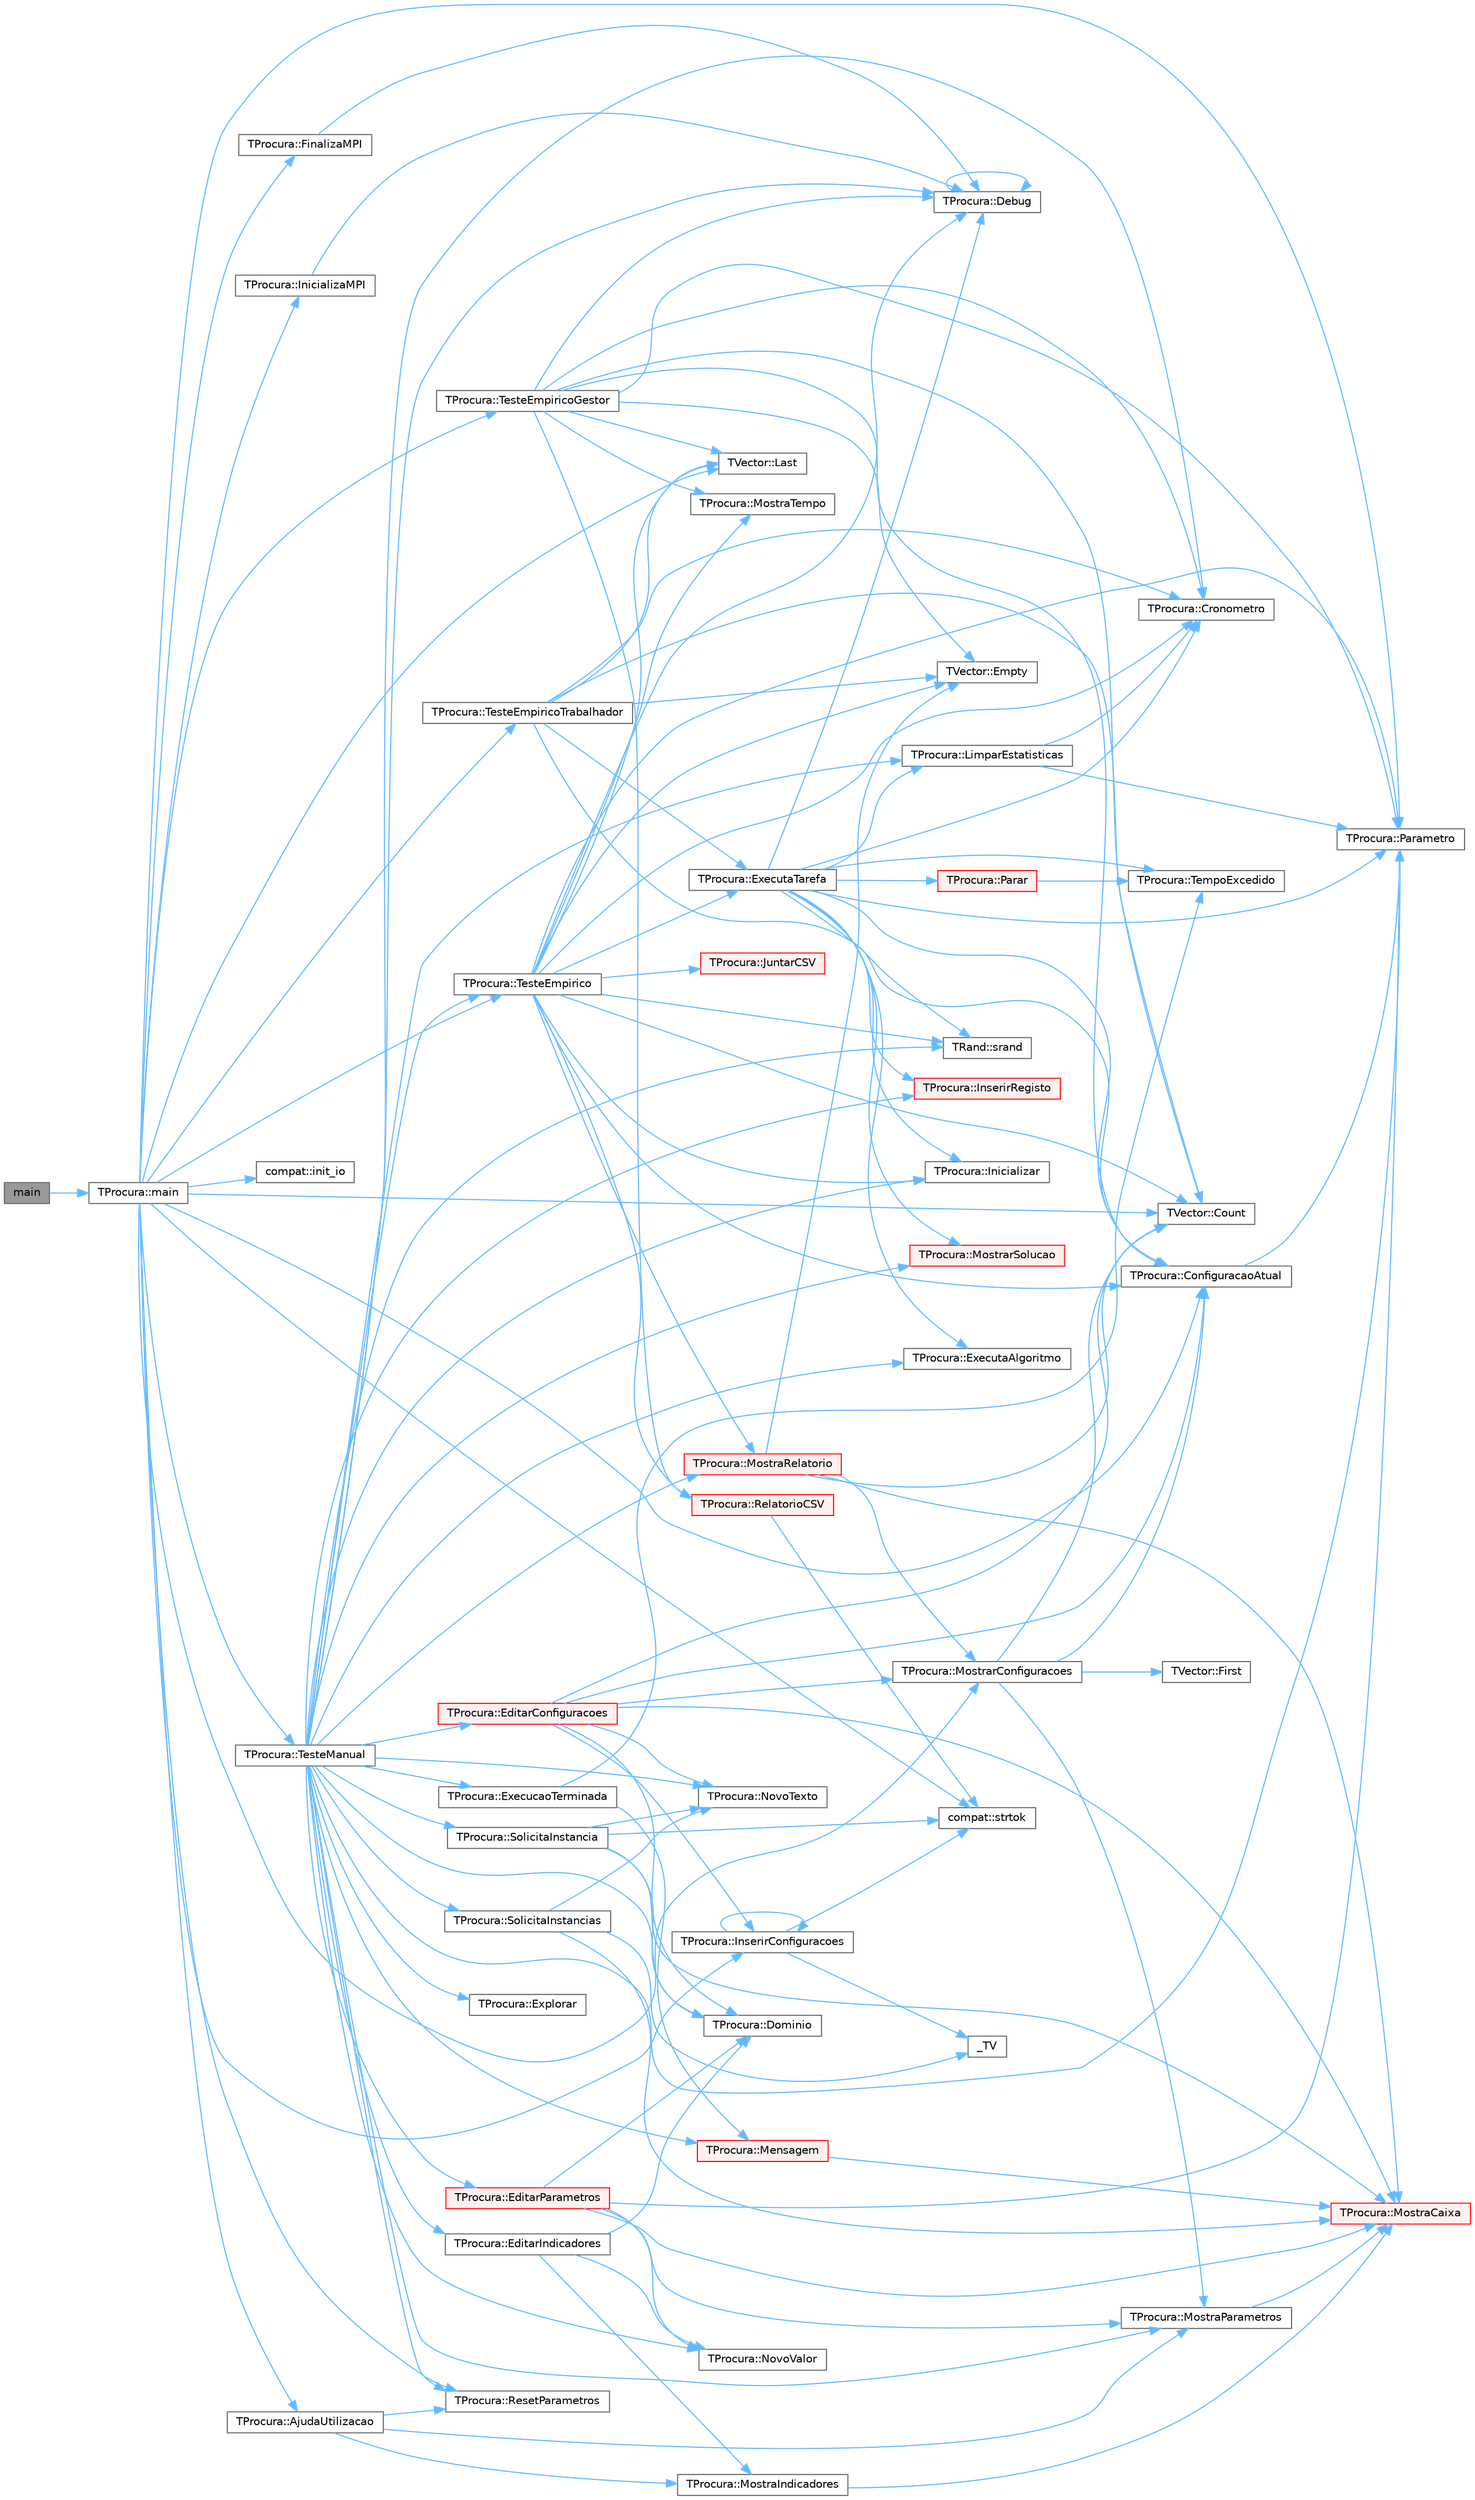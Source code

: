 digraph "main"
{
 // LATEX_PDF_SIZE
  bgcolor="transparent";
  edge [fontname=Helvetica,fontsize=10,labelfontname=Helvetica,labelfontsize=10];
  node [fontname=Helvetica,fontsize=10,shape=box,height=0.2,width=0.4];
  rankdir="LR";
  Node1 [id="Node000001",label="main",height=0.2,width=0.4,color="gray40", fillcolor="grey60", style="filled", fontcolor="black",tooltip=" "];
  Node1 -> Node2 [id="edge1_Node000001_Node000002",color="steelblue1",style="solid",tooltip=" "];
  Node2 [id="Node000002",label="TProcura::main",height=0.2,width=0.4,color="grey40", fillcolor="white", style="filled",URL="$classTProcura.html#aad1499e49cf6757569aeabd9c3fb2a8c",tooltip="Inicializa a interação com o utilizador."];
  Node2 -> Node3 [id="edge2_Node000002_Node000003",color="steelblue1",style="solid",tooltip=" "];
  Node3 [id="Node000003",label="TProcura::AjudaUtilizacao",height=0.2,width=0.4,color="grey40", fillcolor="white", style="filled",URL="$classTProcura.html#adc4d653fe0feb6033083adc5d19e7fb5",tooltip="Mostra ajuda de utilização do programa."];
  Node3 -> Node4 [id="edge3_Node000003_Node000004",color="steelblue1",style="solid",tooltip=" "];
  Node4 [id="Node000004",label="TProcura::MostraIndicadores",height=0.2,width=0.4,color="grey40", fillcolor="white", style="filled",URL="$classTProcura.html#a99f5cf1c59ce543a58d802a1ac907299",tooltip="Mostra os indicadores definidos."];
  Node4 -> Node5 [id="edge4_Node000004_Node000005",color="steelblue1",style="solid",tooltip=" "];
  Node5 [id="Node000005",label="TProcura::MostraCaixa",height=0.2,width=0.4,color="red", fillcolor="#FFF0F0", style="filled",URL="$classTProcura.html#afa633176f014aeed4be467dbd50060c2",tooltip=" "];
  Node3 -> Node7 [id="edge5_Node000003_Node000007",color="steelblue1",style="solid",tooltip=" "];
  Node7 [id="Node000007",label="TProcura::MostraParametros",height=0.2,width=0.4,color="grey40", fillcolor="white", style="filled",URL="$classTProcura.html#ae7fa07f03b8e5a201e35023ba7724b82",tooltip="Mostra os parâmetros atuais."];
  Node7 -> Node5 [id="edge6_Node000007_Node000005",color="steelblue1",style="solid",tooltip=" "];
  Node3 -> Node8 [id="edge7_Node000003_Node000008",color="steelblue1",style="solid",tooltip=" "];
  Node8 [id="Node000008",label="TProcura::ResetParametros",height=0.2,width=0.4,color="grey40", fillcolor="white", style="filled",URL="$classTProcura.html#a6b870a79b10bf2523bdb37c4b06bb871",tooltip="Inicializa os parametros, indicadores e instâncias."];
  Node2 -> Node9 [id="edge8_Node000002_Node000009",color="steelblue1",style="solid",tooltip=" "];
  Node9 [id="Node000009",label="TProcura::ConfiguracaoAtual",height=0.2,width=0.4,color="grey40", fillcolor="white", style="filled",URL="$classTProcura.html#ac1d9f06b12765a02290050af15463186",tooltip="Grava ou lê a configuração atual."];
  Node9 -> Node10 [id="edge9_Node000009_Node000010",color="steelblue1",style="solid",tooltip=" "];
  Node10 [id="Node000010",label="TProcura::Parametro",height=0.2,width=0.4,color="grey40", fillcolor="white", style="filled",URL="$classTProcura.html#a0e9e692f29af8a5d5279a8647c800437",tooltip=" "];
  Node2 -> Node11 [id="edge10_Node000002_Node000011",color="steelblue1",style="solid",tooltip=" "];
  Node11 [id="Node000011",label="TVector::Count",height=0.2,width=0.4,color="grey40", fillcolor="white", style="filled",URL="$classTVector.html#ac3c744d84543ca6e32859eb7dfccfeef",tooltip=" "];
  Node2 -> Node12 [id="edge11_Node000002_Node000012",color="steelblue1",style="solid",tooltip=" "];
  Node12 [id="Node000012",label="TProcura::FinalizaMPI",height=0.2,width=0.4,color="grey40", fillcolor="white", style="filled",URL="$classTProcura.html#a5f946d1f7a89ca3c50fbb80477966607",tooltip="Finaliza o ambiente MPI, se aplicável."];
  Node12 -> Node13 [id="edge12_Node000012_Node000013",color="steelblue1",style="solid",tooltip=" "];
  Node13 [id="Node000013",label="TProcura::Debug",height=0.2,width=0.4,color="grey40", fillcolor="white", style="filled",URL="$classTProcura.html#a0c5676c1b54ab6bdc1045b98aeafe456",tooltip="Mostra o estado no ecrã, para debug."];
  Node13 -> Node13 [id="edge13_Node000013_Node000013",color="steelblue1",style="solid",tooltip=" "];
  Node2 -> Node14 [id="edge14_Node000002_Node000014",color="steelblue1",style="solid",tooltip=" "];
  Node14 [id="Node000014",label="TProcura::InicializaMPI",height=0.2,width=0.4,color="grey40", fillcolor="white", style="filled",URL="$classTProcura.html#a99028e43382ddefb3660942deb95608d",tooltip="Inicializa o ambiente MPI, se aplicável."];
  Node14 -> Node13 [id="edge15_Node000014_Node000013",color="steelblue1",style="solid",tooltip=" "];
  Node2 -> Node15 [id="edge16_Node000002_Node000015",color="steelblue1",style="solid",tooltip=" "];
  Node15 [id="Node000015",label="compat::init_io",height=0.2,width=0.4,color="grey40", fillcolor="white", style="filled",URL="$namespacecompat.html#a4458d9a13083e2a6ae1b6c659c4043cc",tooltip=" "];
  Node2 -> Node16 [id="edge17_Node000002_Node000016",color="steelblue1",style="solid",tooltip=" "];
  Node16 [id="Node000016",label="TProcura::InserirConfiguracoes",height=0.2,width=0.4,color="grey40", fillcolor="white", style="filled",URL="$classTProcura.html#a662c7ff8ba62bb5745a7ee0ec92eea13",tooltip="Insere configurações a partir de uma string."];
  Node16 -> Node17 [id="edge18_Node000016_Node000017",color="steelblue1",style="solid",tooltip=" "];
  Node17 [id="Node000017",label="_TV",height=0.2,width=0.4,color="grey40", fillcolor="white", style="filled",URL="$TVector_8h.html#a442726d787e600d83bb1f358840dcb3a",tooltip=" "];
  Node16 -> Node16 [id="edge19_Node000016_Node000016",color="steelblue1",style="solid",tooltip=" "];
  Node16 -> Node18 [id="edge20_Node000016_Node000018",color="steelblue1",style="solid",tooltip=" "];
  Node18 [id="Node000018",label="compat::strtok",height=0.2,width=0.4,color="grey40", fillcolor="white", style="filled",URL="$namespacecompat.html#a342aea1a38c4383aedcc7fea5e68048a",tooltip=" "];
  Node2 -> Node19 [id="edge21_Node000002_Node000019",color="steelblue1",style="solid",tooltip=" "];
  Node19 [id="Node000019",label="TVector::Last",height=0.2,width=0.4,color="grey40", fillcolor="white", style="filled",URL="$classTVector.html#aa304d639c79ef2842f9951846c6292e3",tooltip=" "];
  Node2 -> Node20 [id="edge22_Node000002_Node000020",color="steelblue1",style="solid",tooltip=" "];
  Node20 [id="Node000020",label="TProcura::MostrarConfiguracoes",height=0.2,width=0.4,color="grey40", fillcolor="white", style="filled",URL="$classTProcura.html#a3332047124784be2fc7af575a5f7f8b5",tooltip="Mostra as configurações disponíveis."];
  Node20 -> Node9 [id="edge23_Node000020_Node000009",color="steelblue1",style="solid",tooltip=" "];
  Node20 -> Node11 [id="edge24_Node000020_Node000011",color="steelblue1",style="solid",tooltip=" "];
  Node20 -> Node21 [id="edge25_Node000020_Node000021",color="steelblue1",style="solid",tooltip=" "];
  Node21 [id="Node000021",label="TVector::First",height=0.2,width=0.4,color="grey40", fillcolor="white", style="filled",URL="$classTVector.html#a05f29646493d42f3c77081b6031d70e5",tooltip=" "];
  Node20 -> Node7 [id="edge26_Node000020_Node000007",color="steelblue1",style="solid",tooltip=" "];
  Node2 -> Node10 [id="edge27_Node000002_Node000010",color="steelblue1",style="solid",tooltip=" "];
  Node2 -> Node8 [id="edge28_Node000002_Node000008",color="steelblue1",style="solid",tooltip=" "];
  Node2 -> Node18 [id="edge29_Node000002_Node000018",color="steelblue1",style="solid",tooltip=" "];
  Node2 -> Node22 [id="edge30_Node000002_Node000022",color="steelblue1",style="solid",tooltip=" "];
  Node22 [id="Node000022",label="TProcura::TesteEmpirico",height=0.2,width=0.4,color="grey40", fillcolor="white", style="filled",URL="$classTProcura.html#ae98922e2f7f8bb6e487af0a1e4f84336",tooltip="Executa testes empíricos, em todas as configurações guardadas, nas instâncias selecionadas."];
  Node22 -> Node9 [id="edge31_Node000022_Node000009",color="steelblue1",style="solid",tooltip=" "];
  Node22 -> Node11 [id="edge32_Node000022_Node000011",color="steelblue1",style="solid",tooltip=" "];
  Node22 -> Node23 [id="edge33_Node000022_Node000023",color="steelblue1",style="solid",tooltip=" "];
  Node23 [id="Node000023",label="TProcura::Cronometro",height=0.2,width=0.4,color="grey40", fillcolor="white", style="filled",URL="$classTProcura.html#adb09aa964fe750da7a383318cd0f48a0",tooltip="retorna o tempo em segundos desde que o cronómetro foi inicializado"];
  Node22 -> Node13 [id="edge34_Node000022_Node000013",color="steelblue1",style="solid",tooltip=" "];
  Node22 -> Node24 [id="edge35_Node000022_Node000024",color="steelblue1",style="solid",tooltip=" "];
  Node24 [id="Node000024",label="TVector::Empty",height=0.2,width=0.4,color="grey40", fillcolor="white", style="filled",URL="$classTVector.html#a4f242a23bca606a1d0c8f75115b1fde9",tooltip=" "];
  Node22 -> Node25 [id="edge36_Node000022_Node000025",color="steelblue1",style="solid",tooltip=" "];
  Node25 [id="Node000025",label="TProcura::ExecutaTarefa",height=0.2,width=0.4,color="grey40", fillcolor="white", style="filled",URL="$classTProcura.html#a2c3c5fdff8277b04a219156dec0f068b",tooltip="Executa uma tarefa num teste empírico."];
  Node25 -> Node9 [id="edge37_Node000025_Node000009",color="steelblue1",style="solid",tooltip=" "];
  Node25 -> Node23 [id="edge38_Node000025_Node000023",color="steelblue1",style="solid",tooltip=" "];
  Node25 -> Node13 [id="edge39_Node000025_Node000013",color="steelblue1",style="solid",tooltip=" "];
  Node25 -> Node26 [id="edge40_Node000025_Node000026",color="steelblue1",style="solid",tooltip=" "];
  Node26 [id="Node000026",label="TProcura::ExecutaAlgoritmo",height=0.2,width=0.4,color="grey40", fillcolor="white", style="filled",URL="$classTProcura.html#a1297806db02da2a44794883a6f427965",tooltip="Executa o algoritmo com os parametros atuais."];
  Node25 -> Node27 [id="edge41_Node000025_Node000027",color="steelblue1",style="solid",tooltip=" "];
  Node27 [id="Node000027",label="TProcura::Inicializar",height=0.2,width=0.4,color="grey40", fillcolor="white", style="filled",URL="$classTProcura.html#a1af0e64ed79d99972d8d48fadf839f43",tooltip="Coloca o objecto no estado inicial da procura."];
  Node25 -> Node28 [id="edge42_Node000025_Node000028",color="steelblue1",style="solid",tooltip=" "];
  Node28 [id="Node000028",label="TProcura::InserirRegisto",height=0.2,width=0.4,color="red", fillcolor="#FFF0F0", style="filled",URL="$classTProcura.html#acd7a254a5057023a21b9909053c36f24",tooltip="Insere um novo registo de resultados."];
  Node25 -> Node32 [id="edge43_Node000025_Node000032",color="steelblue1",style="solid",tooltip=" "];
  Node32 [id="Node000032",label="TProcura::LimparEstatisticas",height=0.2,width=0.4,color="grey40", fillcolor="white", style="filled",URL="$classTProcura.html#ae82e7be02923531e7ead26b1b25cec0f",tooltip="Chapar antes da execução do algoritmo. Limpa valores estatísticos, e fixa o instante limite de tempo ..."];
  Node32 -> Node23 [id="edge44_Node000032_Node000023",color="steelblue1",style="solid",tooltip=" "];
  Node32 -> Node10 [id="edge45_Node000032_Node000010",color="steelblue1",style="solid",tooltip=" "];
  Node25 -> Node33 [id="edge46_Node000025_Node000033",color="steelblue1",style="solid",tooltip=" "];
  Node33 [id="Node000033",label="TProcura::MostrarSolucao",height=0.2,width=0.4,color="red", fillcolor="#FFF0F0", style="filled",URL="$classTProcura.html#a014a294d094430b113ffb36e64a74d97",tooltip="definir para visualizar a solução"];
  Node25 -> Node10 [id="edge47_Node000025_Node000010",color="steelblue1",style="solid",tooltip=" "];
  Node25 -> Node34 [id="edge48_Node000025_Node000034",color="steelblue1",style="solid",tooltip=" "];
  Node34 [id="Node000034",label="TProcura::Parar",height=0.2,width=0.4,color="red", fillcolor="#FFF0F0", style="filled",URL="$classTProcura.html#a7952e187e1b0ae0ca52edab157223179",tooltip="Verifica se a procura deve ser interrompida."];
  Node34 -> Node36 [id="edge49_Node000034_Node000036",color="steelblue1",style="solid",tooltip=" "];
  Node36 [id="Node000036",label="TProcura::TempoExcedido",height=0.2,width=0.4,color="grey40", fillcolor="white", style="filled",URL="$classTProcura.html#afa3015ac104b603930d3f60a34c09fff",tooltip=" "];
  Node25 -> Node37 [id="edge50_Node000025_Node000037",color="steelblue1",style="solid",tooltip=" "];
  Node37 [id="Node000037",label="TRand::srand",height=0.2,width=0.4,color="grey40", fillcolor="white", style="filled",URL="$namespaceTRand.html#ad0b319d6f58ab6820b001b4e3d3ae245",tooltip="Inicializa a semente da geração pseudo-aleatória."];
  Node25 -> Node36 [id="edge51_Node000025_Node000036",color="steelblue1",style="solid",tooltip=" "];
  Node22 -> Node27 [id="edge52_Node000022_Node000027",color="steelblue1",style="solid",tooltip=" "];
  Node22 -> Node38 [id="edge53_Node000022_Node000038",color="steelblue1",style="solid",tooltip=" "];
  Node38 [id="Node000038",label="TProcura::JuntarCSV",height=0.2,width=0.4,color="red", fillcolor="#FFF0F0", style="filled",URL="$classTProcura.html#aa47aff45144b528adaecdb654c498844",tooltip="Juntar ficheiros CSV gerados por diferentes processos MPI em um único ficheiro."];
  Node22 -> Node19 [id="edge54_Node000022_Node000019",color="steelblue1",style="solid",tooltip=" "];
  Node22 -> Node40 [id="edge55_Node000022_Node000040",color="steelblue1",style="solid",tooltip=" "];
  Node40 [id="Node000040",label="TProcura::MostraRelatorio",height=0.2,width=0.4,color="red", fillcolor="#FFF0F0", style="filled",URL="$classTProcura.html#a8efec796677c8e25ad8bdb56a1082e2d",tooltip="Mostra um relatório dos resultados."];
  Node40 -> Node11 [id="edge56_Node000040_Node000011",color="steelblue1",style="solid",tooltip=" "];
  Node40 -> Node24 [id="edge57_Node000040_Node000024",color="steelblue1",style="solid",tooltip=" "];
  Node40 -> Node5 [id="edge58_Node000040_Node000005",color="steelblue1",style="solid",tooltip=" "];
  Node40 -> Node20 [id="edge59_Node000040_Node000020",color="steelblue1",style="solid",tooltip=" "];
  Node22 -> Node46 [id="edge60_Node000022_Node000046",color="steelblue1",style="solid",tooltip=" "];
  Node46 [id="Node000046",label="TProcura::MostraTempo",height=0.2,width=0.4,color="grey40", fillcolor="white", style="filled",URL="$classTProcura.html#a3bfb17b3b826cc2f593f950a227c3049",tooltip="Mostra tempo num formato humano."];
  Node22 -> Node10 [id="edge61_Node000022_Node000010",color="steelblue1",style="solid",tooltip=" "];
  Node22 -> Node47 [id="edge62_Node000022_Node000047",color="steelblue1",style="solid",tooltip=" "];
  Node47 [id="Node000047",label="TProcura::RelatorioCSV",height=0.2,width=0.4,color="red", fillcolor="#FFF0F0", style="filled",URL="$classTProcura.html#ab29731e4c9c1d57ccf72740d7d96ec32",tooltip="Gera um relatório CSV com os resultados."];
  Node47 -> Node18 [id="edge63_Node000047_Node000018",color="steelblue1",style="solid",tooltip=" "];
  Node22 -> Node37 [id="edge64_Node000022_Node000037",color="steelblue1",style="solid",tooltip=" "];
  Node2 -> Node49 [id="edge65_Node000002_Node000049",color="steelblue1",style="solid",tooltip=" "];
  Node49 [id="Node000049",label="TProcura::TesteEmpiricoGestor",height=0.2,width=0.4,color="grey40", fillcolor="white", style="filled",URL="$classTProcura.html#afd7217164b5ffce15f1949138f469fdb",tooltip="Teste empírico com modo mestre-escravo (este é o mestre)"];
  Node49 -> Node9 [id="edge66_Node000049_Node000009",color="steelblue1",style="solid",tooltip=" "];
  Node49 -> Node11 [id="edge67_Node000049_Node000011",color="steelblue1",style="solid",tooltip=" "];
  Node49 -> Node23 [id="edge68_Node000049_Node000023",color="steelblue1",style="solid",tooltip=" "];
  Node49 -> Node13 [id="edge69_Node000049_Node000013",color="steelblue1",style="solid",tooltip=" "];
  Node49 -> Node24 [id="edge70_Node000049_Node000024",color="steelblue1",style="solid",tooltip=" "];
  Node49 -> Node19 [id="edge71_Node000049_Node000019",color="steelblue1",style="solid",tooltip=" "];
  Node49 -> Node46 [id="edge72_Node000049_Node000046",color="steelblue1",style="solid",tooltip=" "];
  Node49 -> Node10 [id="edge73_Node000049_Node000010",color="steelblue1",style="solid",tooltip=" "];
  Node49 -> Node47 [id="edge74_Node000049_Node000047",color="steelblue1",style="solid",tooltip=" "];
  Node2 -> Node50 [id="edge75_Node000002_Node000050",color="steelblue1",style="solid",tooltip=" "];
  Node50 [id="Node000050",label="TProcura::TesteEmpiricoTrabalhador",height=0.2,width=0.4,color="grey40", fillcolor="white", style="filled",URL="$classTProcura.html#a1b444fbb9aa1d6bf3df277df3f289587",tooltip="Teste empírico com modo mestre-escravo (este é o escravo)"];
  Node50 -> Node9 [id="edge76_Node000050_Node000009",color="steelblue1",style="solid",tooltip=" "];
  Node50 -> Node11 [id="edge77_Node000050_Node000011",color="steelblue1",style="solid",tooltip=" "];
  Node50 -> Node23 [id="edge78_Node000050_Node000023",color="steelblue1",style="solid",tooltip=" "];
  Node50 -> Node24 [id="edge79_Node000050_Node000024",color="steelblue1",style="solid",tooltip=" "];
  Node50 -> Node25 [id="edge80_Node000050_Node000025",color="steelblue1",style="solid",tooltip=" "];
  Node50 -> Node19 [id="edge81_Node000050_Node000019",color="steelblue1",style="solid",tooltip=" "];
  Node2 -> Node51 [id="edge82_Node000002_Node000051",color="steelblue1",style="solid",tooltip=" "];
  Node51 [id="Node000051",label="TProcura::TesteManual",height=0.2,width=0.4,color="grey40", fillcolor="white", style="filled",URL="$classTProcura.html#a5fdf4e8f76e59eb83fbc274fa61e34af",tooltip="Inicializa a interação com o utilizador."];
  Node51 -> Node23 [id="edge83_Node000051_Node000023",color="steelblue1",style="solid",tooltip=" "];
  Node51 -> Node13 [id="edge84_Node000051_Node000013",color="steelblue1",style="solid",tooltip=" "];
  Node51 -> Node52 [id="edge85_Node000051_Node000052",color="steelblue1",style="solid",tooltip=" "];
  Node52 [id="Node000052",label="TProcura::Dominio",height=0.2,width=0.4,color="grey40", fillcolor="white", style="filled",URL="$classTProcura.html#a12cd67e1b86ed4d6a6c47c652c0cd9bf",tooltip="Limita o domínio de um parâmetro inteiro."];
  Node51 -> Node53 [id="edge86_Node000051_Node000053",color="steelblue1",style="solid",tooltip=" "];
  Node53 [id="Node000053",label="TProcura::EditarConfiguracoes",height=0.2,width=0.4,color="red", fillcolor="#FFF0F0", style="filled",URL="$classTProcura.html#ae559b54c7ff363280df914fec988794f",tooltip="Permite ao utilizador editar as configurações."];
  Node53 -> Node9 [id="edge87_Node000053_Node000009",color="steelblue1",style="solid",tooltip=" "];
  Node53 -> Node11 [id="edge88_Node000053_Node000011",color="steelblue1",style="solid",tooltip=" "];
  Node53 -> Node52 [id="edge89_Node000053_Node000052",color="steelblue1",style="solid",tooltip=" "];
  Node53 -> Node16 [id="edge90_Node000053_Node000016",color="steelblue1",style="solid",tooltip=" "];
  Node53 -> Node5 [id="edge91_Node000053_Node000005",color="steelblue1",style="solid",tooltip=" "];
  Node53 -> Node20 [id="edge92_Node000053_Node000020",color="steelblue1",style="solid",tooltip=" "];
  Node53 -> Node56 [id="edge93_Node000053_Node000056",color="steelblue1",style="solid",tooltip=" "];
  Node56 [id="Node000056",label="TProcura::NovoTexto",height=0.2,width=0.4,color="grey40", fillcolor="white", style="filled",URL="$classTProcura.html#a17fa21564876d313f79b4376ce7366a1",tooltip=" "];
  Node51 -> Node57 [id="edge94_Node000051_Node000057",color="steelblue1",style="solid",tooltip=" "];
  Node57 [id="Node000057",label="TProcura::EditarIndicadores",height=0.2,width=0.4,color="grey40", fillcolor="white", style="filled",URL="$classTProcura.html#a8f5d1ccb82a33db762fbb8400eeacf39",tooltip="Permite ao utilizador editar os indicadores a utilizar."];
  Node57 -> Node52 [id="edge95_Node000057_Node000052",color="steelblue1",style="solid",tooltip=" "];
  Node57 -> Node4 [id="edge96_Node000057_Node000004",color="steelblue1",style="solid",tooltip=" "];
  Node57 -> Node58 [id="edge97_Node000057_Node000058",color="steelblue1",style="solid",tooltip=" "];
  Node58 [id="Node000058",label="TProcura::NovoValor",height=0.2,width=0.4,color="grey40", fillcolor="white", style="filled",URL="$classTProcura.html#a9918a19f3cead7c9c6bd28f19ff31b0e",tooltip=" "];
  Node51 -> Node59 [id="edge98_Node000051_Node000059",color="steelblue1",style="solid",tooltip=" "];
  Node59 [id="Node000059",label="TProcura::EditarParametros",height=0.2,width=0.4,color="red", fillcolor="#FFF0F0", style="filled",URL="$classTProcura.html#ab044dca559e3c04e5cec68647af2c7c4",tooltip="Permite ao utilizador editar os parâmetros."];
  Node59 -> Node52 [id="edge99_Node000059_Node000052",color="steelblue1",style="solid",tooltip=" "];
  Node59 -> Node5 [id="edge100_Node000059_Node000005",color="steelblue1",style="solid",tooltip=" "];
  Node59 -> Node7 [id="edge101_Node000059_Node000007",color="steelblue1",style="solid",tooltip=" "];
  Node59 -> Node58 [id="edge102_Node000059_Node000058",color="steelblue1",style="solid",tooltip=" "];
  Node59 -> Node10 [id="edge103_Node000059_Node000010",color="steelblue1",style="solid",tooltip=" "];
  Node51 -> Node60 [id="edge104_Node000051_Node000060",color="steelblue1",style="solid",tooltip=" "];
  Node60 [id="Node000060",label="TProcura::ExecucaoTerminada",height=0.2,width=0.4,color="grey40", fillcolor="white", style="filled",URL="$classTProcura.html#a86985c8dc9a0e0bd375a4148f6ea6de7",tooltip="Chamar após a execução do algoritmo. Grava o tempo consumido."];
  Node60 -> Node61 [id="edge105_Node000060_Node000061",color="steelblue1",style="solid",tooltip=" "];
  Node61 [id="Node000061",label="TProcura::Mensagem",height=0.2,width=0.4,color="red", fillcolor="#FFF0F0", style="filled",URL="$classTProcura.html#a8367fcda807ebad51f2475eba9adf3a3",tooltip=" "];
  Node61 -> Node5 [id="edge106_Node000061_Node000005",color="steelblue1",style="solid",tooltip=" "];
  Node60 -> Node36 [id="edge107_Node000060_Node000036",color="steelblue1",style="solid",tooltip=" "];
  Node51 -> Node26 [id="edge108_Node000051_Node000026",color="steelblue1",style="solid",tooltip=" "];
  Node51 -> Node62 [id="edge109_Node000051_Node000062",color="steelblue1",style="solid",tooltip=" "];
  Node62 [id="Node000062",label="TProcura::Explorar",height=0.2,width=0.4,color="grey40", fillcolor="white", style="filled",URL="$classTProcura.html#abd93e2ba1f58d3ee7bef74845cee99fb",tooltip="definir para explorar manualmente os dados (não definido em TProcura, apenas em TProcuraConstrutiva)"];
  Node51 -> Node27 [id="edge110_Node000051_Node000027",color="steelblue1",style="solid",tooltip=" "];
  Node51 -> Node28 [id="edge111_Node000051_Node000028",color="steelblue1",style="solid",tooltip=" "];
  Node51 -> Node32 [id="edge112_Node000051_Node000032",color="steelblue1",style="solid",tooltip=" "];
  Node51 -> Node61 [id="edge113_Node000051_Node000061",color="steelblue1",style="solid",tooltip=" "];
  Node51 -> Node7 [id="edge114_Node000051_Node000007",color="steelblue1",style="solid",tooltip=" "];
  Node51 -> Node40 [id="edge115_Node000051_Node000040",color="steelblue1",style="solid",tooltip=" "];
  Node51 -> Node33 [id="edge116_Node000051_Node000033",color="steelblue1",style="solid",tooltip=" "];
  Node51 -> Node56 [id="edge117_Node000051_Node000056",color="steelblue1",style="solid",tooltip=" "];
  Node51 -> Node58 [id="edge118_Node000051_Node000058",color="steelblue1",style="solid",tooltip=" "];
  Node51 -> Node10 [id="edge119_Node000051_Node000010",color="steelblue1",style="solid",tooltip=" "];
  Node51 -> Node8 [id="edge120_Node000051_Node000008",color="steelblue1",style="solid",tooltip=" "];
  Node51 -> Node63 [id="edge121_Node000051_Node000063",color="steelblue1",style="solid",tooltip=" "];
  Node63 [id="Node000063",label="TProcura::SolicitaInstancia",height=0.2,width=0.4,color="grey40", fillcolor="white", style="filled",URL="$classTProcura.html#ae9f0b921a171a110e6a6fcc209332635",tooltip="Solicita ao utilizador o ID da instância a utilizar, permitindo alterar também o prefixo do ficheiro."];
  Node63 -> Node52 [id="edge122_Node000063_Node000052",color="steelblue1",style="solid",tooltip=" "];
  Node63 -> Node5 [id="edge123_Node000063_Node000005",color="steelblue1",style="solid",tooltip=" "];
  Node63 -> Node56 [id="edge124_Node000063_Node000056",color="steelblue1",style="solid",tooltip=" "];
  Node63 -> Node18 [id="edge125_Node000063_Node000018",color="steelblue1",style="solid",tooltip=" "];
  Node51 -> Node64 [id="edge126_Node000051_Node000064",color="steelblue1",style="solid",tooltip=" "];
  Node64 [id="Node000064",label="TProcura::SolicitaInstancias",height=0.2,width=0.4,color="grey40", fillcolor="white", style="filled",URL="$classTProcura.html#a6941386b767d6f0723c6eb9d27241d69",tooltip="Solicita ao utilizador uma lista de instâncias."];
  Node64 -> Node17 [id="edge127_Node000064_Node000017",color="steelblue1",style="solid",tooltip=" "];
  Node64 -> Node5 [id="edge128_Node000064_Node000005",color="steelblue1",style="solid",tooltip=" "];
  Node64 -> Node56 [id="edge129_Node000064_Node000056",color="steelblue1",style="solid",tooltip=" "];
  Node51 -> Node37 [id="edge130_Node000051_Node000037",color="steelblue1",style="solid",tooltip=" "];
  Node51 -> Node22 [id="edge131_Node000051_Node000022",color="steelblue1",style="solid",tooltip=" "];
}
